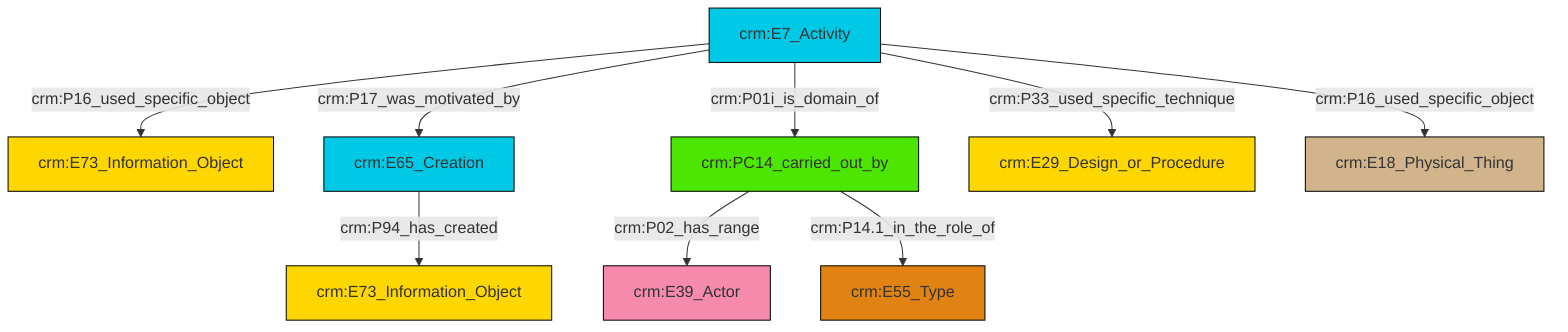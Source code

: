 graph TD
classDef Literal fill:#f2f2f2,stroke:#000000;
classDef CRM_Entity fill:#FFFFFF,stroke:#000000;
classDef Temporal_Entity fill:#00C9E6, stroke:#000000;
classDef Type fill:#E18312, stroke:#000000;
classDef Time-Span fill:#2C9C91, stroke:#000000;
classDef Appellation fill:#FFEB7F, stroke:#000000;
classDef Place fill:#008836, stroke:#000000;
classDef Persistent_Item fill:#B266B2, stroke:#000000;
classDef Conceptual_Object fill:#FFD700, stroke:#000000;
classDef Physical_Thing fill:#D2B48C, stroke:#000000;
classDef Actor fill:#f58aad, stroke:#000000;
classDef PC_Classes fill:#4ce600, stroke:#000000;
classDef Multi fill:#cccccc,stroke:#000000;

2["crm:E7_Activity"]:::Temporal_Entity -->|crm:P17_was_motivated_by| 3["crm:E65_Creation"]:::Temporal_Entity
2["crm:E7_Activity"]:::Temporal_Entity -->|crm:P01i_is_domain_of| 4["crm:PC14_carried_out_by"]:::PC_Classes
3["crm:E65_Creation"]:::Temporal_Entity -->|crm:P94_has_created| 5["crm:E73_Information_Object"]:::Conceptual_Object
4["crm:PC14_carried_out_by"]:::PC_Classes -->|crm:P02_has_range| 12["crm:E39_Actor"]:::Actor
2["crm:E7_Activity"]:::Temporal_Entity -->|crm:P16_used_specific_object| 13["crm:E18_Physical_Thing"]:::Physical_Thing
4["crm:PC14_carried_out_by"]:::PC_Classes -->|crm:P14.1_in_the_role_of| 10["crm:E55_Type"]:::Type
2["crm:E7_Activity"]:::Temporal_Entity -->|crm:P33_used_specific_technique| 8["crm:E29_Design_or_Procedure"]:::Conceptual_Object
2["crm:E7_Activity"]:::Temporal_Entity -->|crm:P16_used_specific_object| 0["crm:E73_Information_Object"]:::Conceptual_Object